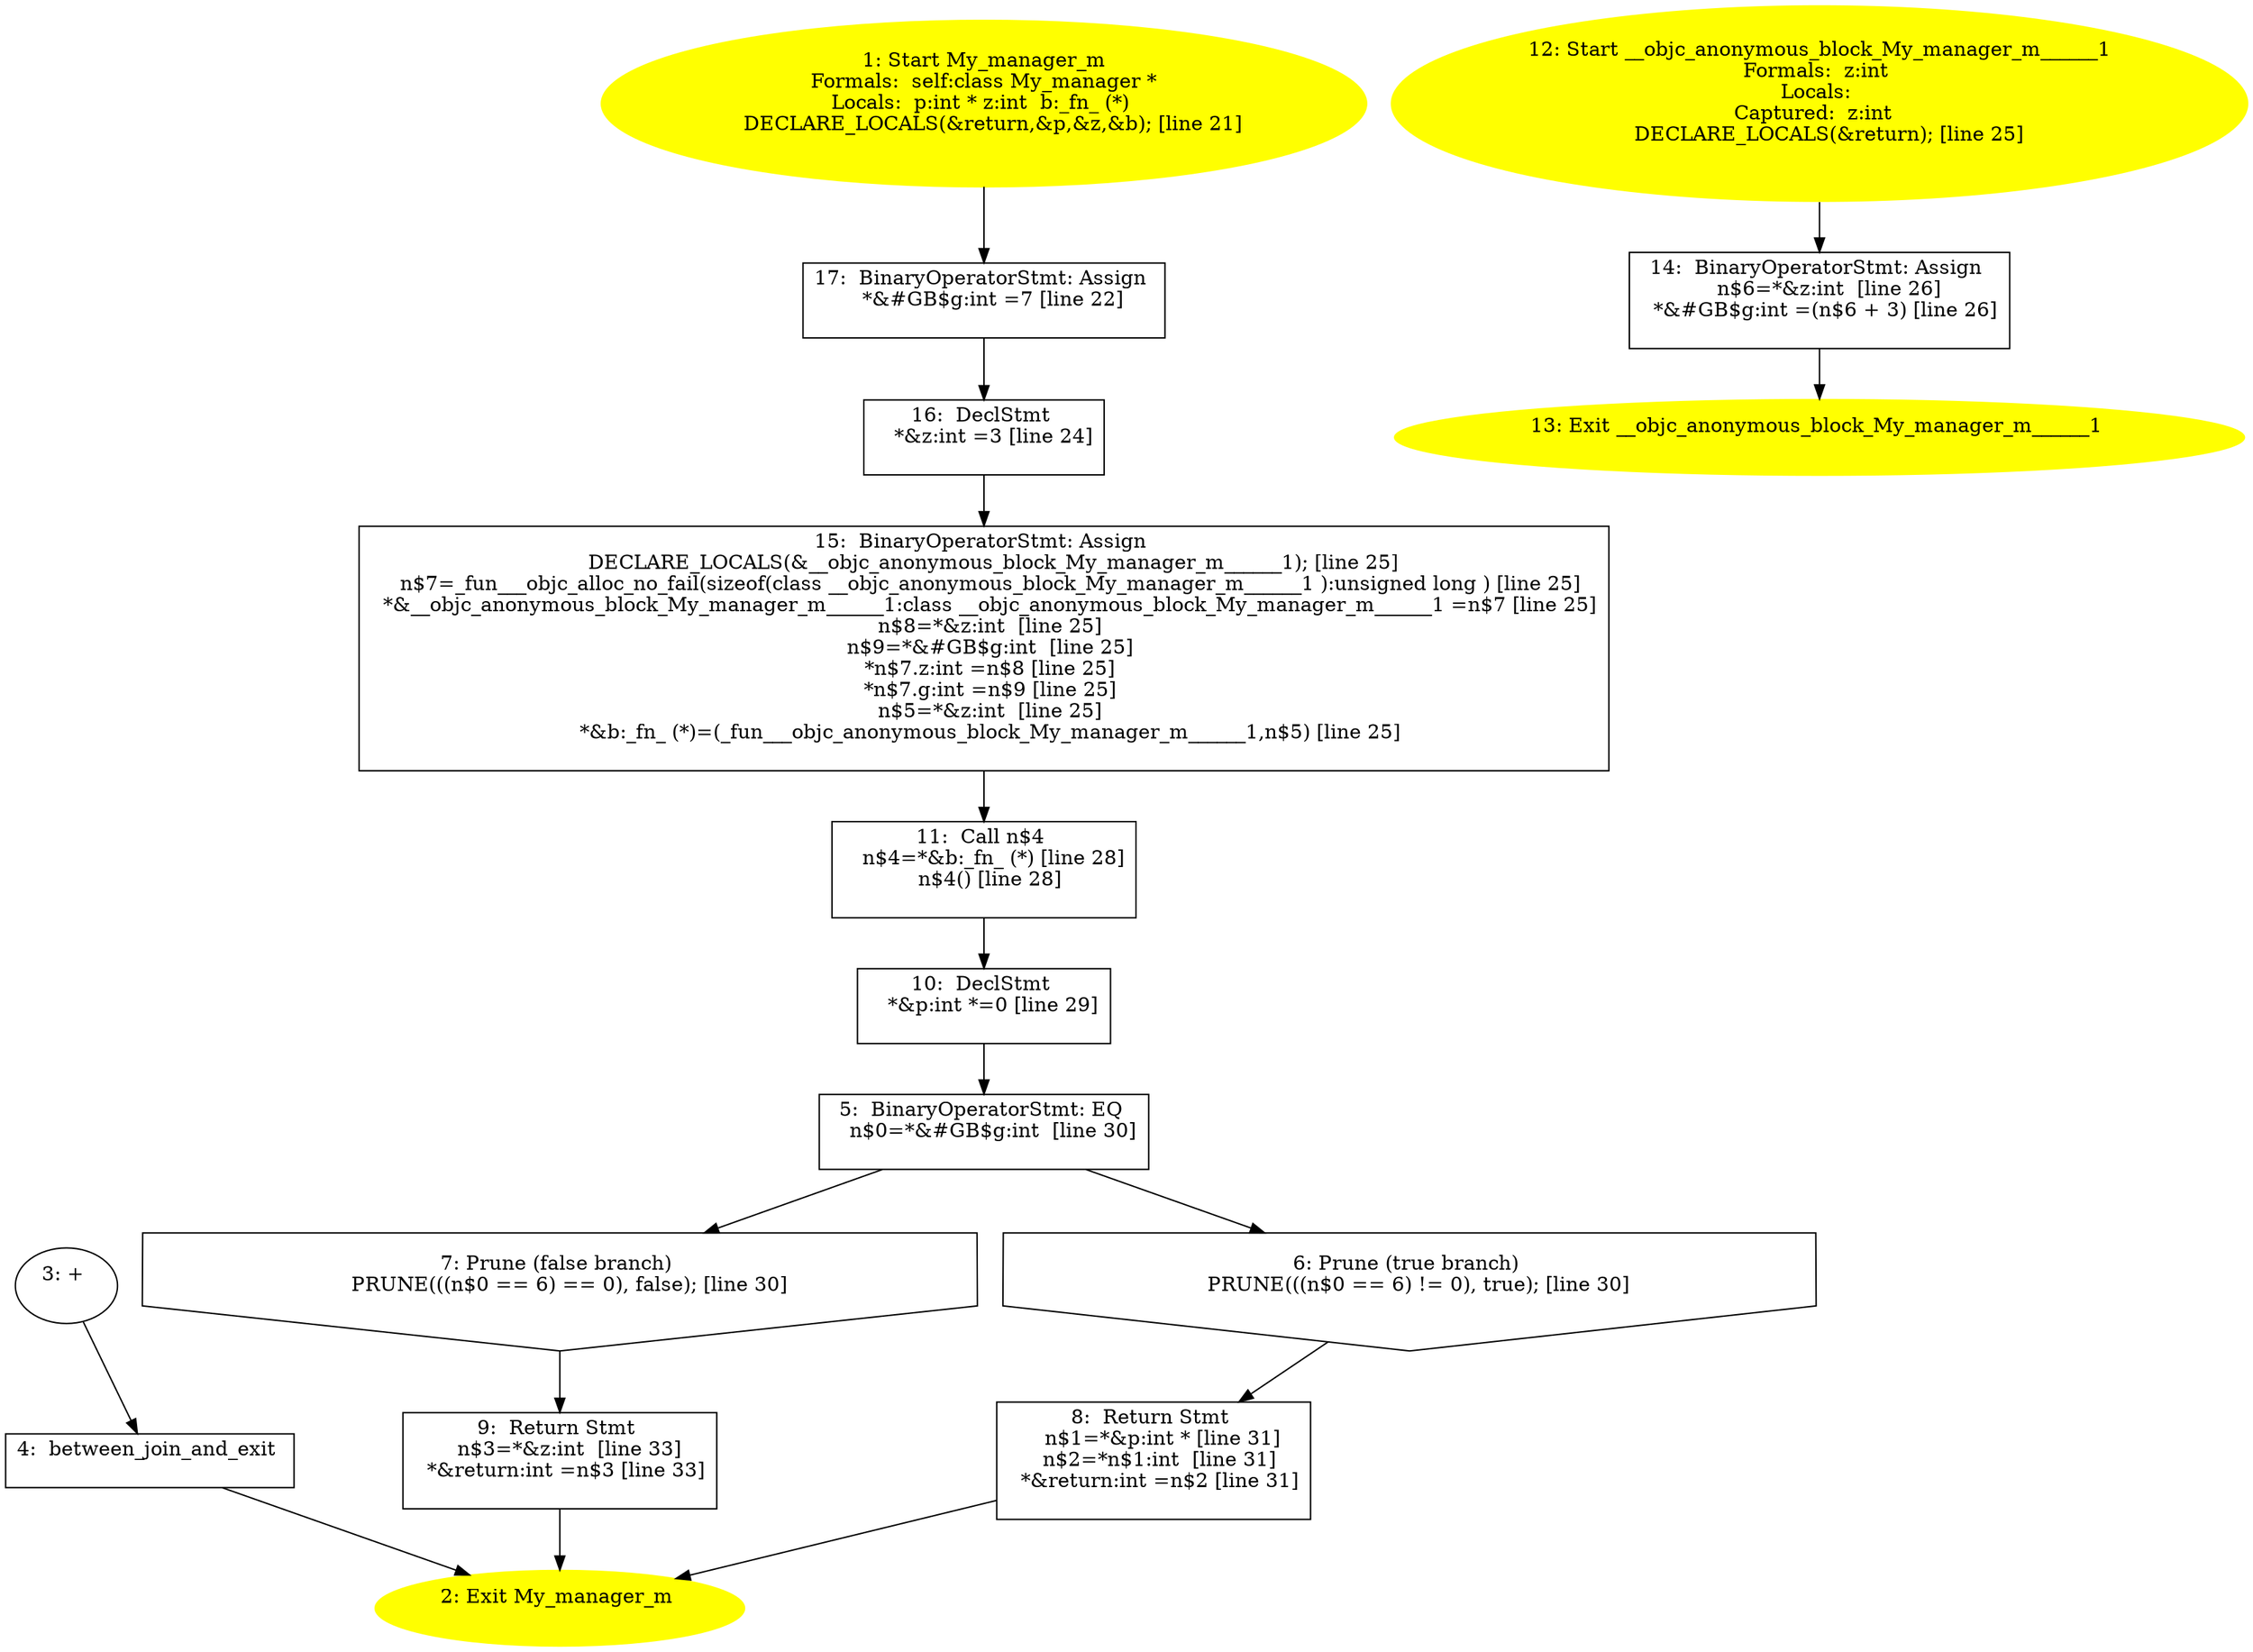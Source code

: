 /* @generated */
digraph iCFG {
17 [label="17:  BinaryOperatorStmt: Assign \n   *&#GB$g:int =7 [line 22]\n " shape="box"]
	

	 17 -> 16 ;
16 [label="16:  DeclStmt \n   *&z:int =3 [line 24]\n " shape="box"]
	

	 16 -> 15 ;
15 [label="15:  BinaryOperatorStmt: Assign \n   DECLARE_LOCALS(&__objc_anonymous_block_My_manager_m______1); [line 25]\n  n$7=_fun___objc_alloc_no_fail(sizeof(class __objc_anonymous_block_My_manager_m______1 ):unsigned long ) [line 25]\n  *&__objc_anonymous_block_My_manager_m______1:class __objc_anonymous_block_My_manager_m______1 =n$7 [line 25]\n  n$8=*&z:int  [line 25]\n  n$9=*&#GB$g:int  [line 25]\n  *n$7.z:int =n$8 [line 25]\n  *n$7.g:int =n$9 [line 25]\n  n$5=*&z:int  [line 25]\n  *&b:_fn_ (*)=(_fun___objc_anonymous_block_My_manager_m______1,n$5) [line 25]\n " shape="box"]
	

	 15 -> 11 ;
14 [label="14:  BinaryOperatorStmt: Assign \n   n$6=*&z:int  [line 26]\n  *&#GB$g:int =(n$6 + 3) [line 26]\n " shape="box"]
	

	 14 -> 13 ;
13 [label="13: Exit __objc_anonymous_block_My_manager_m______1 \n  " color=yellow style=filled]
	

12 [label="12: Start __objc_anonymous_block_My_manager_m______1\nFormals:  z:int \nLocals: \nCaptured:  z:int  \n   DECLARE_LOCALS(&return); [line 25]\n " color=yellow style=filled]
	

	 12 -> 14 ;
11 [label="11:  Call n$4 \n   n$4=*&b:_fn_ (*) [line 28]\n  n$4() [line 28]\n " shape="box"]
	

	 11 -> 10 ;
10 [label="10:  DeclStmt \n   *&p:int *=0 [line 29]\n " shape="box"]
	

	 10 -> 5 ;
9 [label="9:  Return Stmt \n   n$3=*&z:int  [line 33]\n  *&return:int =n$3 [line 33]\n " shape="box"]
	

	 9 -> 2 ;
8 [label="8:  Return Stmt \n   n$1=*&p:int * [line 31]\n  n$2=*n$1:int  [line 31]\n  *&return:int =n$2 [line 31]\n " shape="box"]
	

	 8 -> 2 ;
7 [label="7: Prune (false branch) \n   PRUNE(((n$0 == 6) == 0), false); [line 30]\n " shape="invhouse"]
	

	 7 -> 9 ;
6 [label="6: Prune (true branch) \n   PRUNE(((n$0 == 6) != 0), true); [line 30]\n " shape="invhouse"]
	

	 6 -> 8 ;
5 [label="5:  BinaryOperatorStmt: EQ \n   n$0=*&#GB$g:int  [line 30]\n " shape="box"]
	

	 5 -> 6 ;
	 5 -> 7 ;
4 [label="4:  between_join_and_exit \n  " shape="box"]
	

	 4 -> 2 ;
3 [label="3: + \n  " ]
	

	 3 -> 4 ;
2 [label="2: Exit My_manager_m \n  " color=yellow style=filled]
	

1 [label="1: Start My_manager_m\nFormals:  self:class My_manager *\nLocals:  p:int * z:int  b:_fn_ (*) \n   DECLARE_LOCALS(&return,&p,&z,&b); [line 21]\n " color=yellow style=filled]
	

	 1 -> 17 ;
}
